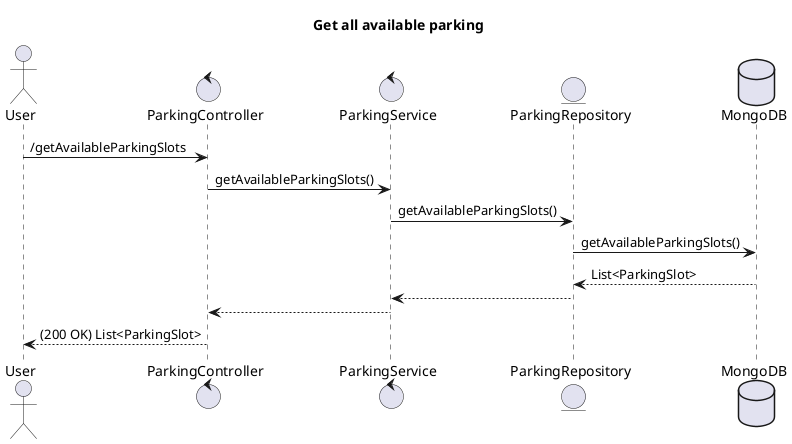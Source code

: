 @startuml
title "Get all available parking"

actor User
control "ParkingController" as Controller
control "ParkingService" as Service
entity ParkingRepository as Dao
database MongoDB as DB

User -> Controller : /getAvailableParkingSlots
Controller -> Service : getAvailableParkingSlots()
Service -> Dao : getAvailableParkingSlots()
Dao -> DB : getAvailableParkingSlots()
DB --> Dao : List<ParkingSlot>
Dao --> Service
Service --> Controller
Controller --> User : (200 OK) List<ParkingSlot>

@enduml